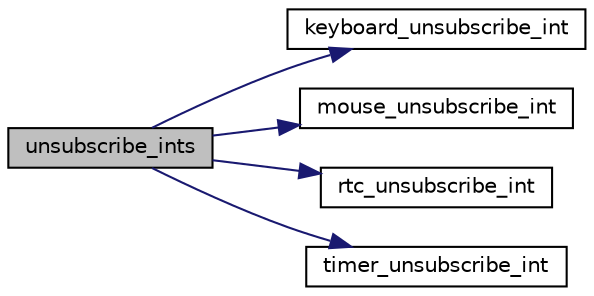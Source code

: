 digraph "unsubscribe_ints"
{
 // LATEX_PDF_SIZE
  edge [fontname="Helvetica",fontsize="10",labelfontname="Helvetica",labelfontsize="10"];
  node [fontname="Helvetica",fontsize="10",shape=record];
  rankdir="LR";
  Node1 [label="unsubscribe_ints",height=0.2,width=0.4,color="black", fillcolor="grey75", style="filled", fontcolor="black",tooltip="Simultaniously unsubscribes to all interrupts."];
  Node1 -> Node2 [color="midnightblue",fontsize="10",style="solid",fontname="Helvetica"];
  Node2 [label="keyboard_unsubscribe_int",height=0.2,width=0.4,color="black", fillcolor="white", style="filled",URL="$keyboard_8c.html#ac95aea27a5e91b363b876fed881f368f",tooltip="Unsubscribes keyboard interrupts."];
  Node1 -> Node3 [color="midnightblue",fontsize="10",style="solid",fontname="Helvetica"];
  Node3 [label="mouse_unsubscribe_int",height=0.2,width=0.4,color="black", fillcolor="white", style="filled",URL="$keyboard_8c.html#a3ecf823d80520009ae5e0d76ae40a3c3",tooltip="Unsubscribes mouse interrupts."];
  Node1 -> Node4 [color="midnightblue",fontsize="10",style="solid",fontname="Helvetica"];
  Node4 [label="rtc_unsubscribe_int",height=0.2,width=0.4,color="black", fillcolor="white", style="filled",URL="$rtc_8c.html#ab8f17bf5280c908c8b199a90fefcc758",tooltip="Unsubscribes RTC interrupts."];
  Node1 -> Node5 [color="midnightblue",fontsize="10",style="solid",fontname="Helvetica"];
  Node5 [label="timer_unsubscribe_int",height=0.2,width=0.4,color="black", fillcolor="white", style="filled",URL="$timer_8c.html#afabd21de449be154dd65d5fdb2d8045d",tooltip="Unsubscribes Timer 0 interrupts."];
}
